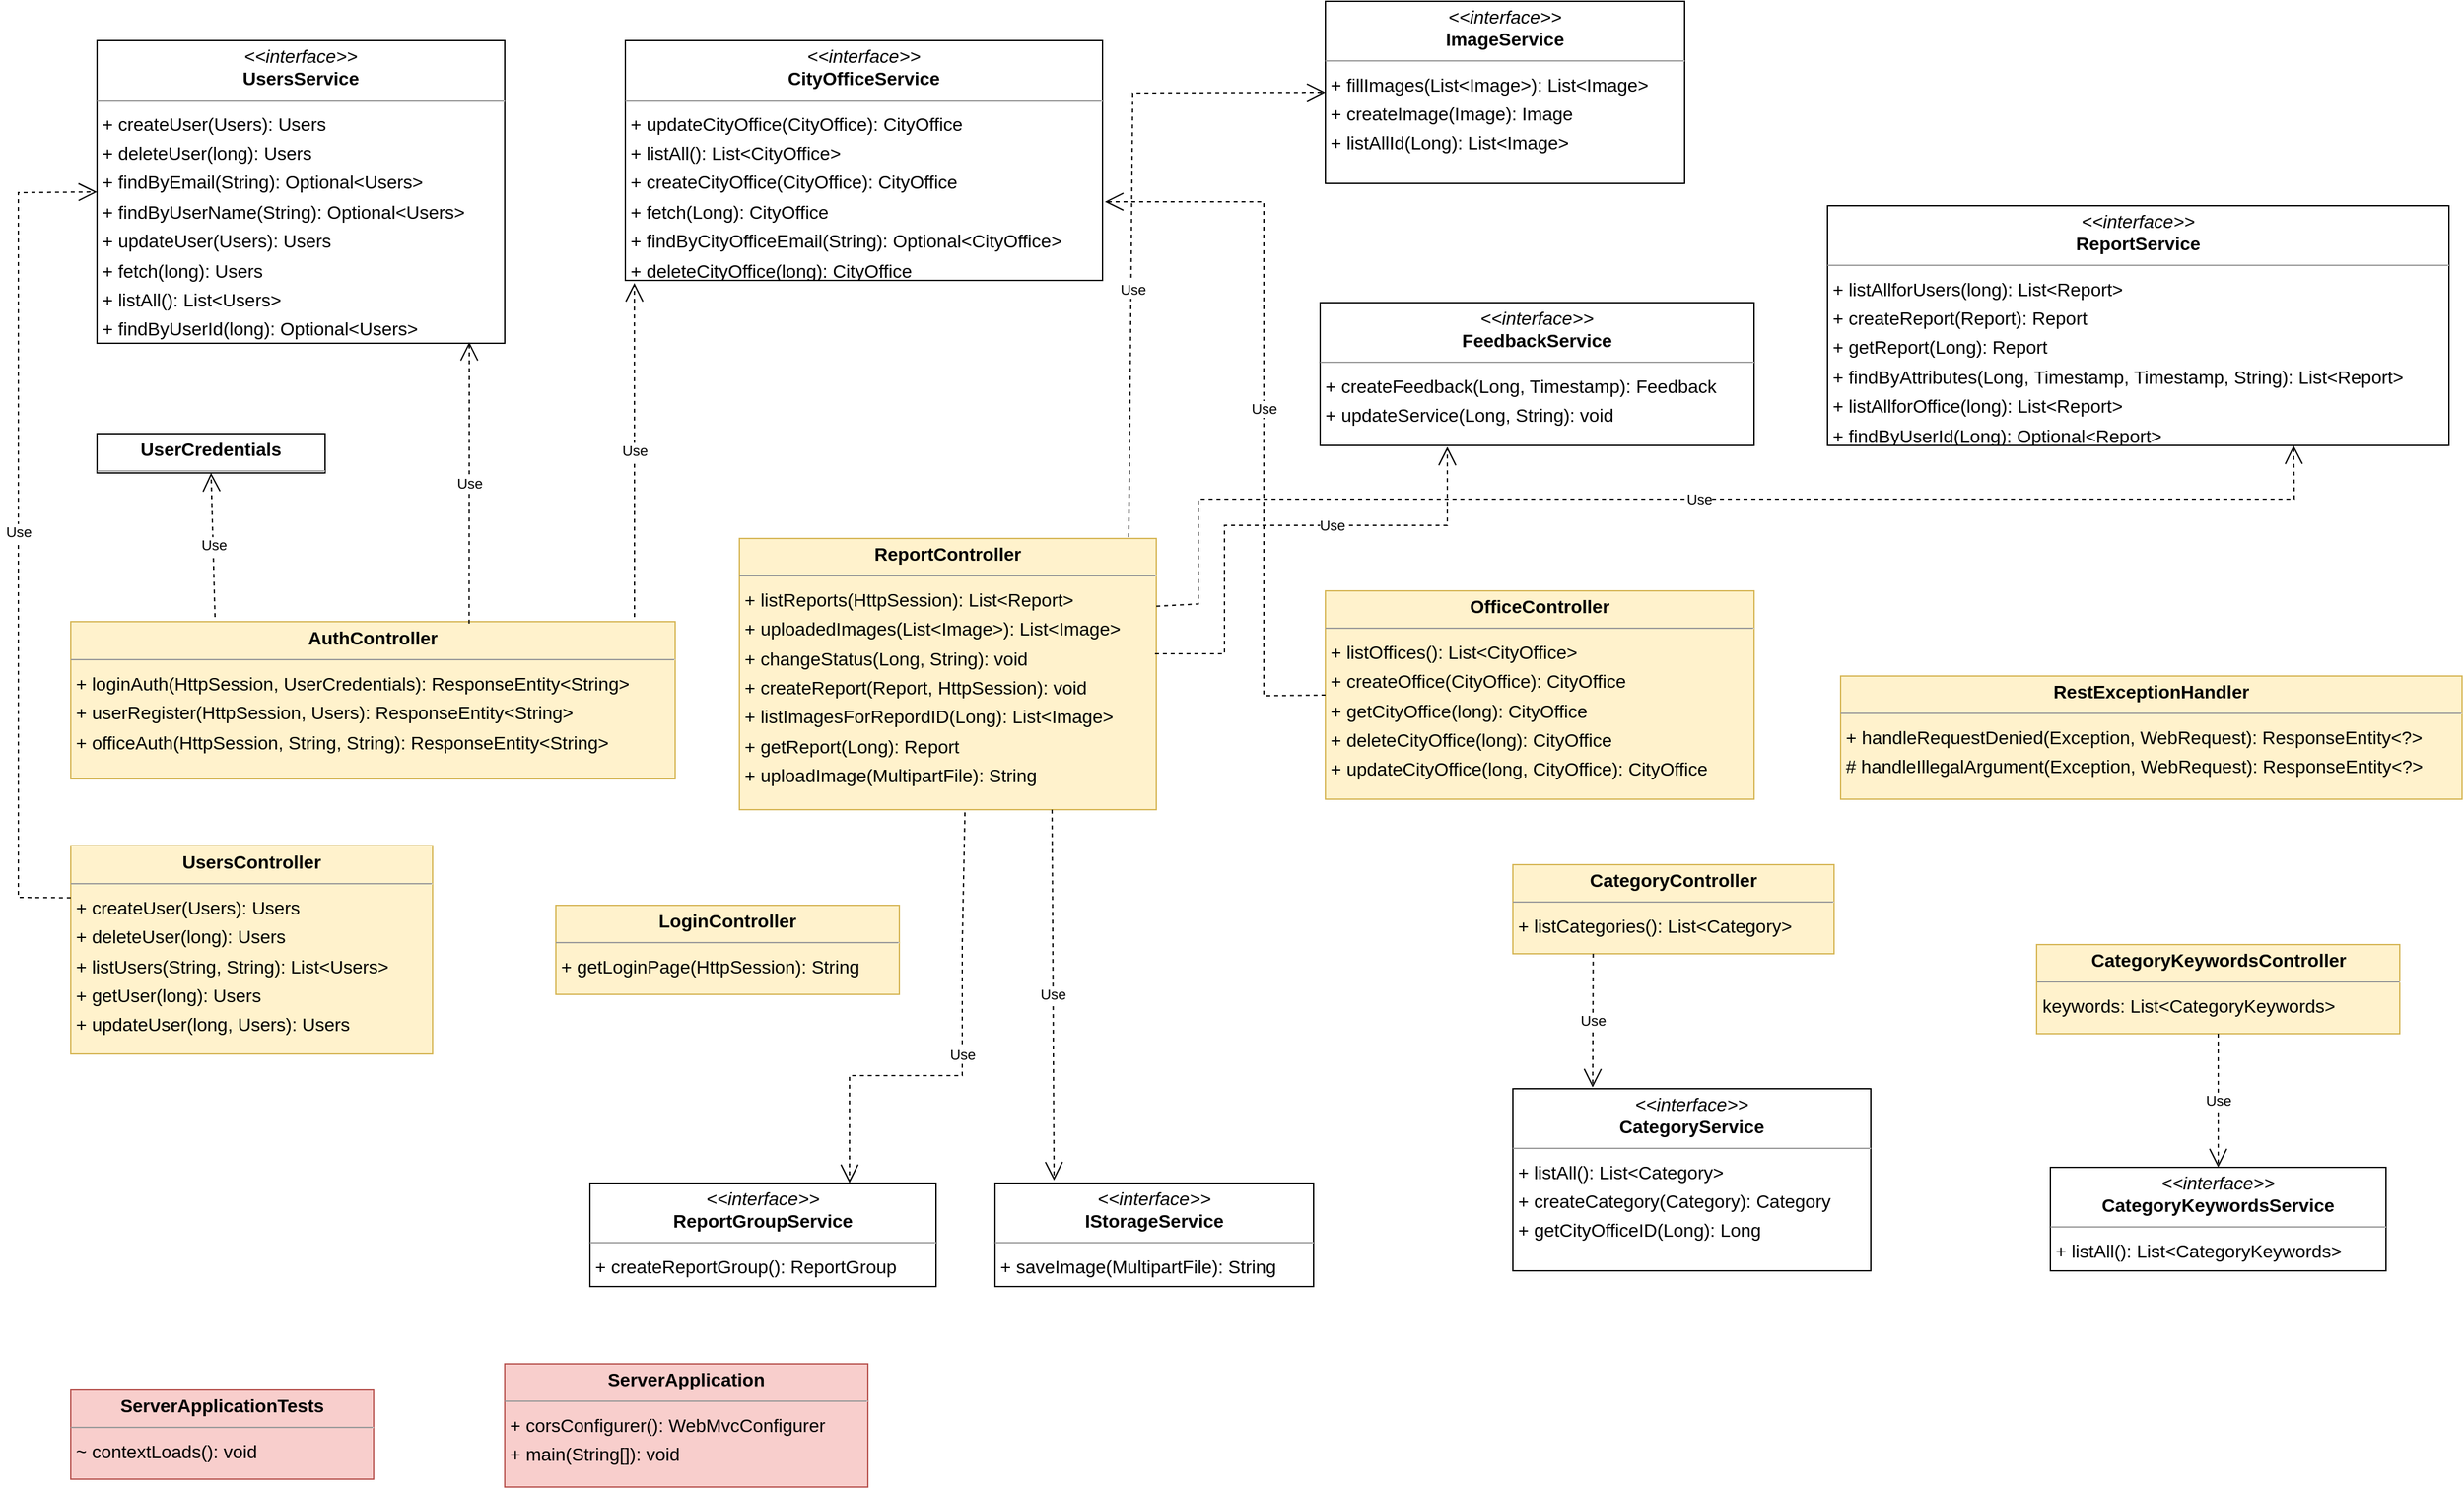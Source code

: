 <mxfile version="21.2.1">
  <diagram id="JyUQ9x8ml2F6dNzp1jw9" name="Page-1">
    <mxGraphModel dx="3274" dy="1120" grid="1" gridSize="10" guides="1" tooltips="1" connect="1" arrows="1" fold="1" page="0" pageScale="1" pageWidth="850" pageHeight="1100" background="none" math="0" shadow="0">
      <root>
        <mxCell id="0" />
        <mxCell id="1" parent="0" />
        <mxCell id="node4" value="&lt;p style=&quot;margin:0px;margin-top:4px;text-align:center;&quot;&gt;&lt;b&gt;AuthController&lt;/b&gt;&lt;/p&gt;&lt;hr size=&quot;1&quot;/&gt;&lt;p style=&quot;margin:0 0 0 4px;line-height:1.6;&quot;&gt;+ loginAuth(HttpSession, UserCredentials): ResponseEntity&amp;lt;String&amp;gt;&lt;br/&gt;+ userRegister(HttpSession, Users): ResponseEntity&amp;lt;String&amp;gt;&lt;br/&gt;+ officeAuth(HttpSession, String, String): ResponseEntity&amp;lt;String&amp;gt;&lt;/p&gt;" style="verticalAlign=top;align=left;overflow=fill;fontSize=14;fontFamily=Helvetica;html=1;rounded=0;shadow=0;comic=0;labelBackgroundColor=none;strokeWidth=1;fillColor=#fff2cc;strokeColor=#d6b656;" parent="1" vertex="1">
          <mxGeometry x="-780" y="533.5" width="461" height="120" as="geometry" />
        </mxCell>
        <mxCell id="node18" value="&lt;p style=&quot;margin:0px;margin-top:4px;text-align:center;&quot;&gt;&lt;b&gt;CategoryController&lt;/b&gt;&lt;/p&gt;&lt;hr size=&quot;1&quot;/&gt;&lt;p style=&quot;margin:0 0 0 4px;line-height:1.6;&quot;&gt;+ listCategories(): List&amp;lt;Category&amp;gt;&lt;/p&gt;" style="verticalAlign=top;align=left;overflow=fill;fontSize=14;fontFamily=Helvetica;html=1;rounded=0;shadow=0;comic=0;labelBackgroundColor=none;strokeWidth=1;fillColor=#fff2cc;strokeColor=#d6b656;" parent="1" vertex="1">
          <mxGeometry x="320" y="719" width="245" height="68" as="geometry" />
        </mxCell>
        <mxCell id="node11" value="&lt;p style=&quot;margin:0px;margin-top:4px;text-align:center;&quot;&gt;&lt;b&gt;CategoryKeywordsController&lt;/b&gt;&lt;/p&gt;&lt;hr size=&quot;1&quot;/&gt;&lt;p style=&quot;margin:0 0 0 4px;line-height:1.6;&quot;&gt; keywords: List&amp;lt;CategoryKeywords&amp;gt;&lt;/p&gt;" style="verticalAlign=top;align=left;overflow=fill;fontSize=14;fontFamily=Helvetica;html=1;rounded=0;shadow=0;comic=0;labelBackgroundColor=none;strokeWidth=1;fillColor=#fff2cc;strokeColor=#d6b656;" parent="1" vertex="1">
          <mxGeometry x="719.5" y="780" width="277" height="68" as="geometry" />
        </mxCell>
        <mxCell id="node48" value="&lt;p style=&quot;margin:0px;margin-top:4px;text-align:center;&quot;&gt;&lt;i&gt;&amp;lt;&amp;lt;interface&amp;gt;&amp;gt;&lt;/i&gt;&lt;br/&gt;&lt;b&gt;CategoryKeywordsService&lt;/b&gt;&lt;/p&gt;&lt;hr size=&quot;1&quot;/&gt;&lt;p style=&quot;margin:0 0 0 4px;line-height:1.6;&quot;&gt;+ listAll(): List&amp;lt;CategoryKeywords&amp;gt;&lt;/p&gt;" style="verticalAlign=top;align=left;overflow=fill;fontSize=14;fontFamily=Helvetica;html=1;rounded=0;shadow=0;comic=0;labelBackgroundColor=none;strokeWidth=1;" parent="1" vertex="1">
          <mxGeometry x="730" y="950" width="256" height="79" as="geometry" />
        </mxCell>
        <mxCell id="node14" value="&lt;p style=&quot;margin:0px;margin-top:4px;text-align:center;&quot;&gt;&lt;i&gt;&amp;lt;&amp;lt;interface&amp;gt;&amp;gt;&lt;/i&gt;&lt;br/&gt;&lt;b&gt;CategoryService&lt;/b&gt;&lt;/p&gt;&lt;hr size=&quot;1&quot;/&gt;&lt;p style=&quot;margin:0 0 0 4px;line-height:1.6;&quot;&gt;+ listAll(): List&amp;lt;Category&amp;gt;&lt;br/&gt;+ createCategory(Category): Category&lt;br/&gt;+ getCityOfficeID(Long): Long&lt;/p&gt;" style="verticalAlign=top;align=left;overflow=fill;fontSize=14;fontFamily=Helvetica;html=1;rounded=0;shadow=0;comic=0;labelBackgroundColor=none;strokeWidth=1;" parent="1" vertex="1">
          <mxGeometry x="320" y="890" width="273" height="139" as="geometry" />
        </mxCell>
        <mxCell id="node7" value="&lt;p style=&quot;margin:0px;margin-top:4px;text-align:center;&quot;&gt;&lt;i&gt;&amp;lt;&amp;lt;interface&amp;gt;&amp;gt;&lt;/i&gt;&lt;br/&gt;&lt;b&gt;CityOfficeService&lt;/b&gt;&lt;/p&gt;&lt;hr size=&quot;1&quot;/&gt;&lt;p style=&quot;margin:0 0 0 4px;line-height:1.6;&quot;&gt;+ updateCityOffice(CityOffice): CityOffice&lt;br/&gt;+ listAll(): List&amp;lt;CityOffice&amp;gt;&lt;br/&gt;+ createCityOffice(CityOffice): CityOffice&lt;br/&gt;+ fetch(Long): CityOffice&lt;br/&gt;+ findByCityOfficeEmail(String): Optional&amp;lt;CityOffice&amp;gt;&lt;br/&gt;+ deleteCityOffice(long): CityOffice&lt;/p&gt;" style="verticalAlign=top;align=left;overflow=fill;fontSize=14;fontFamily=Helvetica;html=1;rounded=0;shadow=0;comic=0;labelBackgroundColor=none;strokeWidth=1;" parent="1" vertex="1">
          <mxGeometry x="-357" y="90" width="364" height="183" as="geometry" />
        </mxCell>
        <mxCell id="node23" value="&lt;p style=&quot;margin:0px;margin-top:4px;text-align:center;&quot;&gt;&lt;i&gt;&amp;lt;&amp;lt;interface&amp;gt;&amp;gt;&lt;/i&gt;&lt;br/&gt;&lt;b&gt;FeedbackService&lt;/b&gt;&lt;/p&gt;&lt;hr size=&quot;1&quot;/&gt;&lt;p style=&quot;margin:0 0 0 4px;line-height:1.6;&quot;&gt;+ createFeedback(Long, Timestamp): Feedback&lt;br/&gt;+ updateService(Long, String): void&lt;/p&gt;" style="verticalAlign=top;align=left;overflow=fill;fontSize=14;fontFamily=Helvetica;html=1;rounded=0;shadow=0;comic=0;labelBackgroundColor=none;strokeWidth=1;" parent="1" vertex="1">
          <mxGeometry x="173" y="290" width="331" height="109" as="geometry" />
        </mxCell>
        <mxCell id="node47" value="&lt;p style=&quot;margin:0px;margin-top:4px;text-align:center;&quot;&gt;&lt;i&gt;&amp;lt;&amp;lt;interface&amp;gt;&amp;gt;&lt;/i&gt;&lt;br/&gt;&lt;b&gt;IStorageService&lt;/b&gt;&lt;/p&gt;&lt;hr size=&quot;1&quot;/&gt;&lt;p style=&quot;margin:0 0 0 4px;line-height:1.6;&quot;&gt;+ saveImage(MultipartFile): String&lt;/p&gt;" style="verticalAlign=top;align=left;overflow=fill;fontSize=14;fontFamily=Helvetica;html=1;rounded=0;shadow=0;comic=0;labelBackgroundColor=none;strokeWidth=1;" parent="1" vertex="1">
          <mxGeometry x="-75" y="962" width="243" height="79" as="geometry" />
        </mxCell>
        <mxCell id="node34" value="&lt;p style=&quot;margin:0px;margin-top:4px;text-align:center;&quot;&gt;&lt;i&gt;&amp;lt;&amp;lt;interface&amp;gt;&amp;gt;&lt;/i&gt;&lt;br/&gt;&lt;b&gt;ImageService&lt;/b&gt;&lt;/p&gt;&lt;hr size=&quot;1&quot;/&gt;&lt;p style=&quot;margin:0 0 0 4px;line-height:1.6;&quot;&gt;+ fillImages(List&amp;lt;Image&amp;gt;): List&amp;lt;Image&amp;gt;&lt;br/&gt;+ createImage(Image): Image&lt;br/&gt;+ listAllId(Long): List&amp;lt;Image&amp;gt;&lt;/p&gt;" style="verticalAlign=top;align=left;overflow=fill;fontSize=14;fontFamily=Helvetica;html=1;rounded=0;shadow=0;comic=0;labelBackgroundColor=none;strokeWidth=1;" parent="1" vertex="1">
          <mxGeometry x="177" y="60" width="274" height="139" as="geometry" />
        </mxCell>
        <mxCell id="node27" value="&lt;p style=&quot;margin:0px;margin-top:4px;text-align:center;&quot;&gt;&lt;b&gt;LoginController&lt;/b&gt;&lt;/p&gt;&lt;hr size=&quot;1&quot;/&gt;&lt;p style=&quot;margin:0 0 0 4px;line-height:1.6;&quot;&gt;+ getLoginPage(HttpSession): String&lt;/p&gt;" style="verticalAlign=top;align=left;overflow=fill;fontSize=14;fontFamily=Helvetica;html=1;rounded=0;shadow=0;comic=0;labelBackgroundColor=none;strokeWidth=1;fillColor=#fff2cc;strokeColor=#d6b656;" parent="1" vertex="1">
          <mxGeometry x="-410" y="750" width="262" height="68" as="geometry" />
        </mxCell>
        <mxCell id="node32" value="&lt;p style=&quot;margin:0px;margin-top:4px;text-align:center;&quot;&gt;&lt;b&gt;OfficeController&lt;/b&gt;&lt;/p&gt;&lt;hr size=&quot;1&quot;/&gt;&lt;p style=&quot;margin:0 0 0 4px;line-height:1.6;&quot;&gt;+ listOffices(): List&amp;lt;CityOffice&amp;gt;&lt;br/&gt;+ createOffice(CityOffice): CityOffice&lt;br/&gt;+ getCityOffice(long): CityOffice&lt;br/&gt;+ deleteCityOffice(long): CityOffice&lt;br/&gt;+ updateCityOffice(long, CityOffice): CityOffice&lt;/p&gt;" style="verticalAlign=top;align=left;overflow=fill;fontSize=14;fontFamily=Helvetica;html=1;rounded=0;shadow=0;comic=0;labelBackgroundColor=none;strokeWidth=1;fillColor=#fff2cc;strokeColor=#d6b656;" parent="1" vertex="1">
          <mxGeometry x="177" y="510" width="327" height="159" as="geometry" />
        </mxCell>
        <mxCell id="node13" value="&lt;p style=&quot;margin:0px;margin-top:4px;text-align:center;&quot;&gt;&lt;b&gt;ReportController&lt;/b&gt;&lt;/p&gt;&lt;hr size=&quot;1&quot;/&gt;&lt;p style=&quot;margin:0 0 0 4px;line-height:1.6;&quot;&gt;+ listReports(HttpSession): List&amp;lt;Report&amp;gt;&lt;br/&gt;+ uploadedImages(List&amp;lt;Image&amp;gt;): List&amp;lt;Image&amp;gt;&lt;br/&gt;+ changeStatus(Long, String): void&lt;br/&gt;+ createReport(Report, HttpSession): void&lt;br/&gt;+ listImagesForRepordID(Long): List&amp;lt;Image&amp;gt;&lt;br/&gt;+ getReport(Long): Report&lt;br/&gt;+ uploadImage(MultipartFile): String&lt;/p&gt;" style="verticalAlign=top;align=left;overflow=fill;fontSize=14;fontFamily=Helvetica;html=1;rounded=0;shadow=0;comic=0;labelBackgroundColor=none;strokeWidth=1;fillColor=#fff2cc;strokeColor=#d6b656;" parent="1" vertex="1">
          <mxGeometry x="-270" y="470" width="318" height="207" as="geometry" />
        </mxCell>
        <mxCell id="node0" value="&lt;p style=&quot;margin:0px;margin-top:4px;text-align:center;&quot;&gt;&lt;i&gt;&amp;lt;&amp;lt;interface&amp;gt;&amp;gt;&lt;/i&gt;&lt;br/&gt;&lt;b&gt;ReportGroupService&lt;/b&gt;&lt;/p&gt;&lt;hr size=&quot;1&quot;/&gt;&lt;p style=&quot;margin:0 0 0 4px;line-height:1.6;&quot;&gt;+ createReportGroup(): ReportGroup&lt;/p&gt;" style="verticalAlign=top;align=left;overflow=fill;fontSize=14;fontFamily=Helvetica;html=1;rounded=0;shadow=0;comic=0;labelBackgroundColor=none;strokeWidth=1;" parent="1" vertex="1">
          <mxGeometry x="-384" y="962" width="264" height="79" as="geometry" />
        </mxCell>
        <mxCell id="node10" value="&lt;p style=&quot;margin:0px;margin-top:4px;text-align:center;&quot;&gt;&lt;i&gt;&amp;lt;&amp;lt;interface&amp;gt;&amp;gt;&lt;/i&gt;&lt;br/&gt;&lt;b&gt;ReportService&lt;/b&gt;&lt;/p&gt;&lt;hr size=&quot;1&quot;/&gt;&lt;p style=&quot;margin:0 0 0 4px;line-height:1.6;&quot;&gt;+ listAllforUsers(long): List&amp;lt;Report&amp;gt;&lt;br/&gt;+ createReport(Report): Report&lt;br/&gt;+ getReport(Long): Report&lt;br/&gt;+ findByAttributes(Long, Timestamp, Timestamp, String): List&amp;lt;Report&amp;gt;&lt;br/&gt;+ listAllforOffice(long): List&amp;lt;Report&amp;gt;&lt;br/&gt;+ findByUserId(Long): Optional&amp;lt;Report&amp;gt;&lt;/p&gt;" style="verticalAlign=top;align=left;overflow=fill;fontSize=14;fontFamily=Helvetica;html=1;rounded=0;shadow=0;comic=0;labelBackgroundColor=none;strokeWidth=1;" parent="1" vertex="1">
          <mxGeometry x="560" y="216" width="474" height="183" as="geometry" />
        </mxCell>
        <mxCell id="node41" value="&lt;p style=&quot;margin:0px;margin-top:4px;text-align:center;&quot;&gt;&lt;b&gt;RestExceptionHandler&lt;/b&gt;&lt;/p&gt;&lt;hr size=&quot;1&quot;/&gt;&lt;p style=&quot;margin:0 0 0 4px;line-height:1.6;&quot;&gt;+ handleRequestDenied(Exception, WebRequest): ResponseEntity&amp;lt;?&amp;gt;&lt;br/&gt;# handleIllegalArgument(Exception, WebRequest): ResponseEntity&amp;lt;?&amp;gt;&lt;/p&gt;" style="verticalAlign=top;align=left;overflow=fill;fontSize=14;fontFamily=Helvetica;html=1;rounded=0;shadow=0;comic=0;labelBackgroundColor=none;strokeWidth=1;fillColor=#fff2cc;strokeColor=#d6b656;" parent="1" vertex="1">
          <mxGeometry x="570" y="575" width="474" height="94" as="geometry" />
        </mxCell>
        <mxCell id="node6" value="&lt;p style=&quot;margin:0px;margin-top:4px;text-align:center;&quot;&gt;&lt;b&gt;ServerApplication&lt;/b&gt;&lt;/p&gt;&lt;hr size=&quot;1&quot;/&gt;&lt;p style=&quot;margin:0 0 0 4px;line-height:1.6;&quot;&gt;+ corsConfigurer(): WebMvcConfigurer&lt;br/&gt;+ main(String[]): void&lt;/p&gt;" style="verticalAlign=top;align=left;overflow=fill;fontSize=14;fontFamily=Helvetica;html=1;rounded=0;shadow=0;comic=0;labelBackgroundColor=none;strokeWidth=1;fillColor=#f8cecc;strokeColor=#b85450;" parent="1" vertex="1">
          <mxGeometry x="-449" y="1100" width="277" height="94" as="geometry" />
        </mxCell>
        <mxCell id="node42" value="&lt;p style=&quot;margin:0px;margin-top:4px;text-align:center;&quot;&gt;&lt;b&gt;ServerApplicationTests&lt;/b&gt;&lt;/p&gt;&lt;hr size=&quot;1&quot;/&gt;&lt;p style=&quot;margin:0 0 0 4px;line-height:1.6;&quot;&gt;~ contextLoads(): void&lt;/p&gt;" style="verticalAlign=top;align=left;overflow=fill;fontSize=14;fontFamily=Helvetica;html=1;rounded=0;shadow=0;comic=0;labelBackgroundColor=none;strokeWidth=1;fillColor=#f8cecc;strokeColor=#b85450;" parent="1" vertex="1">
          <mxGeometry x="-780" y="1120" width="231" height="68" as="geometry" />
        </mxCell>
        <mxCell id="node22" value="&lt;p style=&quot;margin:0px;margin-top:4px;text-align:center;&quot;&gt;&lt;b&gt;UserCredentials&lt;/b&gt;&lt;/p&gt;&lt;hr size=&quot;1&quot;/&gt;" style="verticalAlign=top;align=left;overflow=fill;fontSize=14;fontFamily=Helvetica;html=1;rounded=0;shadow=0;comic=0;labelBackgroundColor=none;strokeWidth=1;" parent="1" vertex="1">
          <mxGeometry x="-760" y="390" width="174" height="30" as="geometry" />
        </mxCell>
        <mxCell id="node43" value="&lt;p style=&quot;margin:0px;margin-top:4px;text-align:center;&quot;&gt;&lt;b&gt;UsersController&lt;/b&gt;&lt;/p&gt;&lt;hr size=&quot;1&quot;/&gt;&lt;p style=&quot;margin:0 0 0 4px;line-height:1.6;&quot;&gt;+ createUser(Users): Users&lt;br/&gt;+ deleteUser(long): Users&lt;br/&gt;+ listUsers(String, String): List&amp;lt;Users&amp;gt;&lt;br/&gt;+ getUser(long): Users&lt;br/&gt;+ updateUser(long, Users): Users&lt;/p&gt;" style="verticalAlign=top;align=left;overflow=fill;fontSize=14;fontFamily=Helvetica;html=1;rounded=0;shadow=0;comic=0;labelBackgroundColor=none;strokeWidth=1;fillColor=#fff2cc;strokeColor=#d6b656;" parent="1" vertex="1">
          <mxGeometry x="-780" y="704.5" width="276" height="159" as="geometry" />
        </mxCell>
        <mxCell id="node30" value="&lt;p style=&quot;margin:0px;margin-top:4px;text-align:center;&quot;&gt;&lt;i&gt;&amp;lt;&amp;lt;interface&amp;gt;&amp;gt;&lt;/i&gt;&lt;br/&gt;&lt;b&gt;UsersService&lt;/b&gt;&lt;/p&gt;&lt;hr size=&quot;1&quot;/&gt;&lt;p style=&quot;margin:0 0 0 4px;line-height:1.6;&quot;&gt;+ createUser(Users): Users&lt;br/&gt;+ deleteUser(long): Users&lt;br/&gt;+ findByEmail(String): Optional&amp;lt;Users&amp;gt;&lt;br/&gt;+ findByUserName(String): Optional&amp;lt;Users&amp;gt;&lt;br/&gt;+ updateUser(Users): Users&lt;br/&gt;+ fetch(long): Users&lt;br/&gt;+ listAll(): List&amp;lt;Users&amp;gt;&lt;br/&gt;+ findByUserId(long): Optional&amp;lt;Users&amp;gt;&lt;/p&gt;" style="verticalAlign=top;align=left;overflow=fill;fontSize=14;fontFamily=Helvetica;html=1;rounded=0;shadow=0;comic=0;labelBackgroundColor=none;strokeWidth=1;" parent="1" vertex="1">
          <mxGeometry x="-760" y="90" width="311" height="231" as="geometry" />
        </mxCell>
        <mxCell id="srswjajLVFbAQ137nC5M-2" value="Use" style="endArrow=open;endSize=12;dashed=1;html=1;rounded=0;entryX=0.5;entryY=1;entryDx=0;entryDy=0;" edge="1" parent="1" target="node22">
          <mxGeometry width="160" relative="1" as="geometry">
            <mxPoint x="-670" y="530" as="sourcePoint" />
            <mxPoint x="230" y="460" as="targetPoint" />
          </mxGeometry>
        </mxCell>
        <mxCell id="srswjajLVFbAQ137nC5M-3" value="Use" style="endArrow=open;endSize=12;dashed=1;html=1;rounded=0;exitX=0.659;exitY=0.013;exitDx=0;exitDy=0;exitPerimeter=0;entryX=0.913;entryY=0.996;entryDx=0;entryDy=0;entryPerimeter=0;" edge="1" parent="1" source="node4" target="node30">
          <mxGeometry width="160" relative="1" as="geometry">
            <mxPoint x="-750" y="430" as="sourcePoint" />
            <mxPoint x="-476" y="330" as="targetPoint" />
          </mxGeometry>
        </mxCell>
        <mxCell id="srswjajLVFbAQ137nC5M-4" value="Use" style="endArrow=open;endSize=12;dashed=1;html=1;rounded=0;exitX=0.25;exitY=1;exitDx=0;exitDy=0;entryX=0.223;entryY=-0.007;entryDx=0;entryDy=0;entryPerimeter=0;" edge="1" parent="1" source="node18" target="node14">
          <mxGeometry width="160" relative="1" as="geometry">
            <mxPoint x="452" y="315" as="sourcePoint" />
            <mxPoint x="290" y="833" as="targetPoint" />
          </mxGeometry>
        </mxCell>
        <mxCell id="srswjajLVFbAQ137nC5M-5" value="Use" style="endArrow=open;endSize=12;dashed=1;html=1;rounded=0;entryX=0.019;entryY=1.011;entryDx=0;entryDy=0;entryPerimeter=0;" edge="1" parent="1" target="node7">
          <mxGeometry width="160" relative="1" as="geometry">
            <mxPoint x="-350" y="530" as="sourcePoint" />
            <mxPoint x="-250" y="390" as="targetPoint" />
          </mxGeometry>
        </mxCell>
        <mxCell id="srswjajLVFbAQ137nC5M-6" value="Use" style="endArrow=open;endSize=12;dashed=1;html=1;rounded=0;entryX=0.5;entryY=0;entryDx=0;entryDy=0;exitX=0.5;exitY=1;exitDx=0;exitDy=0;" edge="1" parent="1" source="node11" target="node48">
          <mxGeometry width="160" relative="1" as="geometry">
            <mxPoint x="-175" y="330" as="sourcePoint" />
            <mxPoint x="-300" y="270" as="targetPoint" />
          </mxGeometry>
        </mxCell>
        <mxCell id="srswjajLVFbAQ137nC5M-7" value="Use" style="endArrow=open;endSize=12;dashed=1;html=1;rounded=0;entryX=1.005;entryY=0.672;entryDx=0;entryDy=0;entryPerimeter=0;exitX=0;exitY=0.5;exitDx=0;exitDy=0;" edge="1" parent="1" source="node32" target="node7">
          <mxGeometry x="-0.023" width="160" relative="1" as="geometry">
            <mxPoint x="130" y="600" as="sourcePoint" />
            <mxPoint x="-340" y="285" as="targetPoint" />
            <Array as="points">
              <mxPoint x="130" y="590" />
              <mxPoint x="130" y="213" />
            </Array>
            <mxPoint as="offset" />
          </mxGeometry>
        </mxCell>
        <mxCell id="srswjajLVFbAQ137nC5M-10" value="Use" style="endArrow=open;endSize=12;dashed=1;html=1;rounded=0;exitX=1;exitY=0.25;exitDx=0;exitDy=0;entryX=0.75;entryY=1;entryDx=0;entryDy=0;" edge="1" parent="1" source="node13" target="node10">
          <mxGeometry width="160" relative="1" as="geometry">
            <mxPoint x="96" y="505" as="sourcePoint" />
            <mxPoint x="870" y="530" as="targetPoint" />
            <Array as="points">
              <mxPoint x="80" y="520" />
              <mxPoint x="80" y="440" />
              <mxPoint x="916" y="440" />
            </Array>
          </mxGeometry>
        </mxCell>
        <mxCell id="srswjajLVFbAQ137nC5M-11" value="Use" style="endArrow=open;endSize=12;dashed=1;html=1;rounded=0;entryX=0.75;entryY=0;entryDx=0;entryDy=0;exitX=0.541;exitY=1.01;exitDx=0;exitDy=0;exitPerimeter=0;" edge="1" parent="1" source="node13" target="node0">
          <mxGeometry width="160" relative="1" as="geometry">
            <mxPoint x="-20" y="855" as="sourcePoint" />
            <mxPoint x="-20" y="600" as="targetPoint" />
            <Array as="points">
              <mxPoint x="-100" y="780" />
              <mxPoint x="-100" y="880" />
              <mxPoint x="-186" y="880" />
            </Array>
          </mxGeometry>
        </mxCell>
        <mxCell id="srswjajLVFbAQ137nC5M-12" value="Use" style="endArrow=open;endSize=12;dashed=1;html=1;rounded=0;exitX=0.997;exitY=0.425;exitDx=0;exitDy=0;exitPerimeter=0;" edge="1" parent="1" source="node13">
          <mxGeometry x="0.222" width="160" relative="1" as="geometry">
            <mxPoint x="150" y="555" as="sourcePoint" />
            <mxPoint x="270" y="400" as="targetPoint" />
            <Array as="points">
              <mxPoint x="100" y="558" />
              <mxPoint x="100" y="460" />
              <mxPoint x="270" y="460" />
            </Array>
            <mxPoint as="offset" />
          </mxGeometry>
        </mxCell>
        <mxCell id="srswjajLVFbAQ137nC5M-13" value="Use" style="endArrow=open;endSize=12;dashed=1;html=1;rounded=0;exitX=0.75;exitY=1;exitDx=0;exitDy=0;" edge="1" parent="1" source="node13">
          <mxGeometry width="160" relative="1" as="geometry">
            <mxPoint x="-290" y="590" as="sourcePoint" />
            <mxPoint x="-30" y="960" as="targetPoint" />
          </mxGeometry>
        </mxCell>
        <mxCell id="srswjajLVFbAQ137nC5M-14" value="Use" style="endArrow=open;endSize=12;dashed=1;html=1;rounded=0;exitX=0.934;exitY=-0.005;exitDx=0;exitDy=0;exitPerimeter=0;entryX=0;entryY=0.5;entryDx=0;entryDy=0;" edge="1" parent="1" source="node13" target="node34">
          <mxGeometry x="-0.222" y="-1" width="160" relative="1" as="geometry">
            <mxPoint x="-280" y="600" as="sourcePoint" />
            <mxPoint x="30" y="120" as="targetPoint" />
            <Array as="points">
              <mxPoint x="30" y="130" />
            </Array>
            <mxPoint as="offset" />
          </mxGeometry>
        </mxCell>
        <mxCell id="srswjajLVFbAQ137nC5M-15" value="Use" style="endArrow=open;endSize=12;dashed=1;html=1;rounded=0;entryX=0;entryY=0.5;entryDx=0;entryDy=0;exitX=0;exitY=0.25;exitDx=0;exitDy=0;" edge="1" parent="1" source="node43" target="node30">
          <mxGeometry width="160" relative="1" as="geometry">
            <mxPoint x="-830" y="455" as="sourcePoint" />
            <mxPoint x="-830" y="200" as="targetPoint" />
            <Array as="points">
              <mxPoint x="-820" y="744" />
              <mxPoint x="-820" y="206" />
            </Array>
          </mxGeometry>
        </mxCell>
      </root>
    </mxGraphModel>
  </diagram>
</mxfile>
